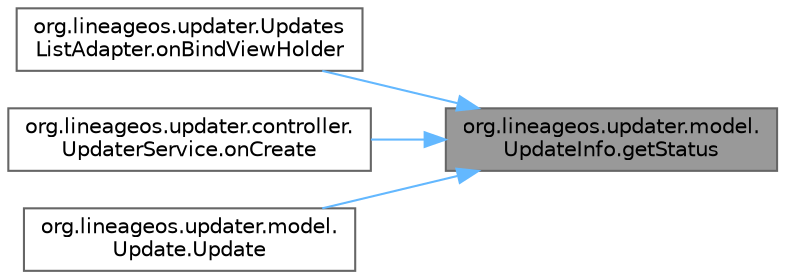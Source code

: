 digraph "org.lineageos.updater.model.UpdateInfo.getStatus"
{
 // LATEX_PDF_SIZE
  bgcolor="transparent";
  edge [fontname=Helvetica,fontsize=10,labelfontname=Helvetica,labelfontsize=10];
  node [fontname=Helvetica,fontsize=10,shape=box,height=0.2,width=0.4];
  rankdir="RL";
  Node1 [label="org.lineageos.updater.model.\lUpdateInfo.getStatus",height=0.2,width=0.4,color="gray40", fillcolor="grey60", style="filled", fontcolor="black",tooltip=" "];
  Node1 -> Node2 [dir="back",color="steelblue1",style="solid"];
  Node2 [label="org.lineageos.updater.Updates\lListAdapter.onBindViewHolder",height=0.2,width=0.4,color="grey40", fillcolor="white", style="filled",URL="$classorg_1_1lineageos_1_1updater_1_1_updates_list_adapter.html#af35376a6443b20ffac9b466e10ff338c",tooltip=" "];
  Node1 -> Node3 [dir="back",color="steelblue1",style="solid"];
  Node3 [label="org.lineageos.updater.controller.\lUpdaterService.onCreate",height=0.2,width=0.4,color="grey40", fillcolor="white", style="filled",URL="$classorg_1_1lineageos_1_1updater_1_1controller_1_1_updater_service.html#a90059eb78488c0568a7cf9bb0f4d6dfc",tooltip=" "];
  Node1 -> Node4 [dir="back",color="steelblue1",style="solid"];
  Node4 [label="org.lineageos.updater.model.\lUpdate.Update",height=0.2,width=0.4,color="grey40", fillcolor="white", style="filled",URL="$classorg_1_1lineageos_1_1updater_1_1model_1_1_update.html#a9bef57b8f273149c6e11ca60e0a591b0",tooltip=" "];
}
